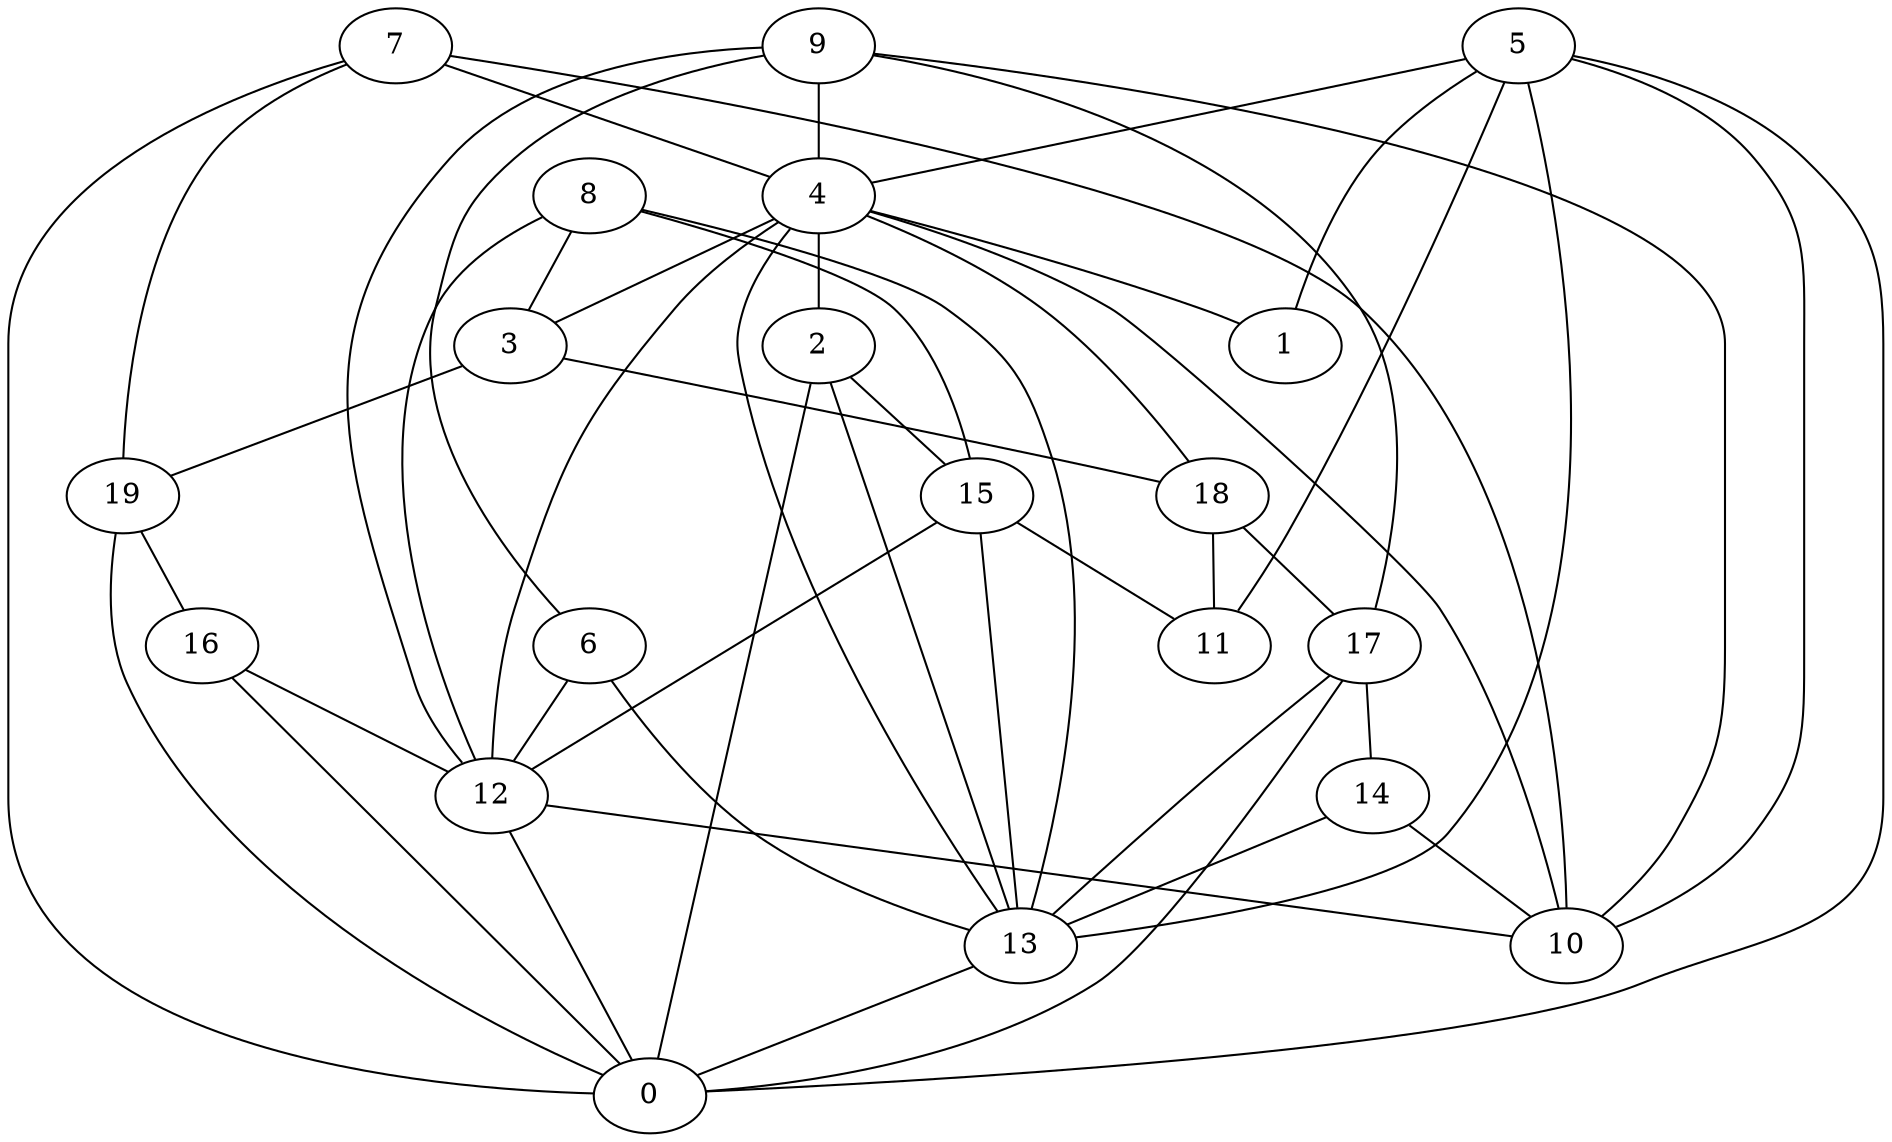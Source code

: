 digraph GG_graph {

subgraph G_graph {
edge [color = black]
"16" -> "12" [dir = none]
"18" -> "11" [dir = none]
"5" -> "13" [dir = none]
"5" -> "10" [dir = none]
"5" -> "11" [dir = none]
"9" -> "6" [dir = none]
"15" -> "11" [dir = none]
"13" -> "0" [dir = none]
"14" -> "10" [dir = none]
"8" -> "3" [dir = none]
"8" -> "13" [dir = none]
"2" -> "13" [dir = none]
"19" -> "0" [dir = none]
"6" -> "13" [dir = none]
"7" -> "10" [dir = none]
"17" -> "13" [dir = none]
"12" -> "0" [dir = none]
"4" -> "1" [dir = none]
"4" -> "2" [dir = none]
"9" -> "4" [dir = none]
"7" -> "4" [dir = none]
"14" -> "13" [dir = none]
"5" -> "1" [dir = none]
"8" -> "15" [dir = none]
"7" -> "19" [dir = none]
"9" -> "10" [dir = none]
"15" -> "12" [dir = none]
"5" -> "0" [dir = none]
"2" -> "0" [dir = none]
"6" -> "12" [dir = none]
"2" -> "15" [dir = none]
"9" -> "12" [dir = none]
"17" -> "14" [dir = none]
"12" -> "10" [dir = none]
"19" -> "16" [dir = none]
"4" -> "18" [dir = none]
"18" -> "17" [dir = none]
"5" -> "4" [dir = none]
"3" -> "18" [dir = none]
"8" -> "12" [dir = none]
"16" -> "0" [dir = none]
"3" -> "19" [dir = none]
"9" -> "17" [dir = none]
"4" -> "12" [dir = none]
"17" -> "0" [dir = none]
"7" -> "0" [dir = none]
"15" -> "13" [dir = none]
"4" -> "10" [dir = none]
"4" -> "13" [dir = none]
"4" -> "3" [dir = none]
}

}
